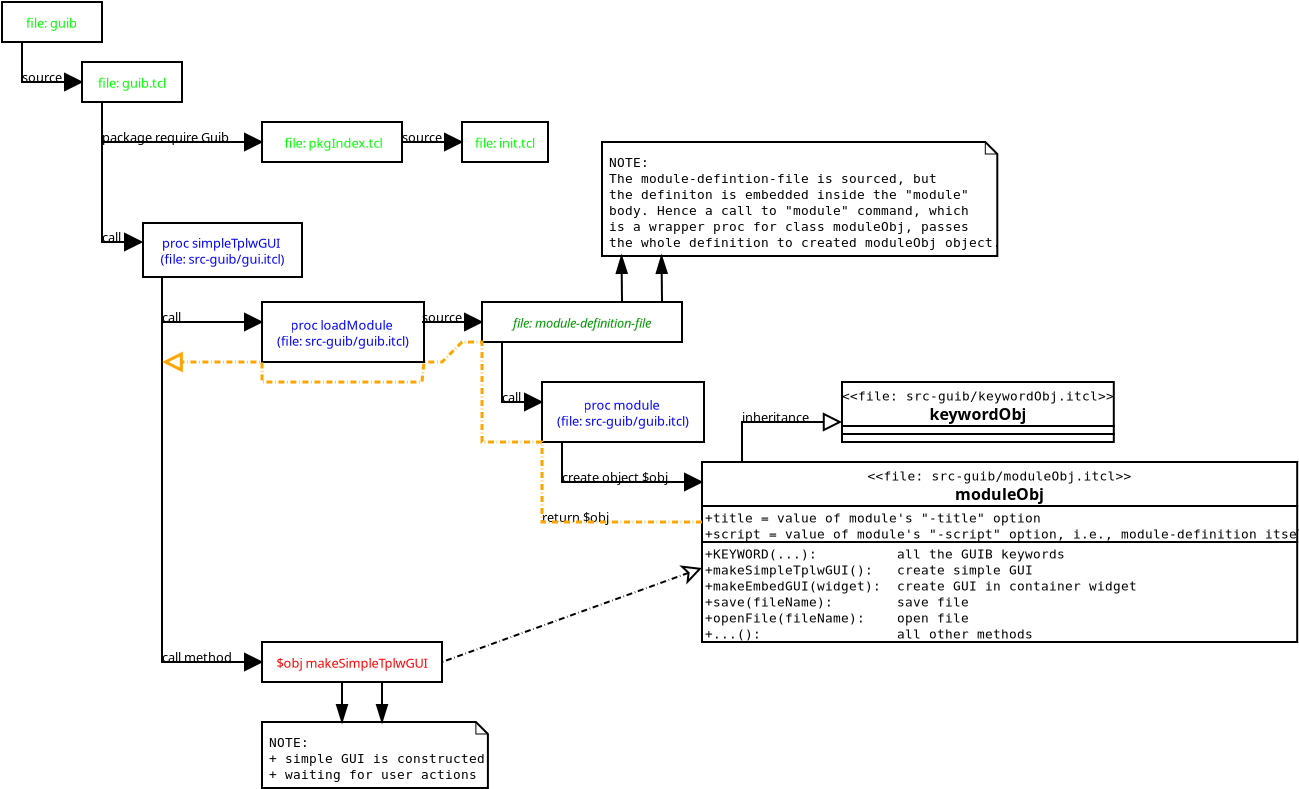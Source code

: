 <?xml version="1.0" encoding="UTF-8"?>
<dia:diagram xmlns:dia="http://www.lysator.liu.se/~alla/dia/"><dia:layer name="Background" visible="true"><dia:object type="UML - Generalization" version="0" id="O0"><dia:attribute name="obj_pos"><dia:point val="43,22"/></dia:attribute><dia:attribute name="obj_bb"><dia:rectangle val="37.95,21.2;43,25.05"/></dia:attribute><dia:attribute name="orth_points"><dia:point val="43,22"/><dia:point val="43,22"/><dia:point val="38,22"/><dia:point val="38,25"/></dia:attribute><dia:attribute name="orth_orient"><dia:enum val="1"/><dia:enum val="0"/><dia:enum val="1"/></dia:attribute><dia:attribute name="name"><dia:string>##</dia:string></dia:attribute><dia:attribute name="stereotype"><dia:string>##</dia:string></dia:attribute></dia:object><dia:object type="Standard - ZigZagLine" version="0" id="O1"><dia:attribute name="obj_pos"><dia:point val="29,22"/></dia:attribute><dia:attribute name="obj_bb"><dia:rectangle val="28.95,21.95;36.071,25.05"/></dia:attribute><dia:attribute name="orth_points"><dia:point val="29,22"/><dia:point val="29,25"/><dia:point val="36,25"/><dia:point val="36,25"/></dia:attribute><dia:attribute name="orth_orient"><dia:enum val="1"/><dia:enum val="0"/><dia:enum val="1"/></dia:attribute><dia:attribute name="end_arrow"><dia:enum val="3"/></dia:attribute><dia:attribute name="end_arrow_length"><dia:real val="0.8"/></dia:attribute><dia:attribute name="end_arrow_width"><dia:real val="0.8"/></dia:attribute></dia:object><dia:object type="Standard - ZigZagLine" version="0" id="O2"><dia:attribute name="obj_pos"><dia:point val="9,14"/></dia:attribute><dia:attribute name="obj_bb"><dia:rectangle val="8.95,13.95;14.071,17.05"/></dia:attribute><dia:attribute name="orth_points"><dia:point val="9,14"/><dia:point val="9,17"/><dia:point val="14,17"/><dia:point val="14,17"/></dia:attribute><dia:attribute name="orth_orient"><dia:enum val="1"/><dia:enum val="0"/><dia:enum val="1"/></dia:attribute><dia:attribute name="end_arrow"><dia:enum val="3"/></dia:attribute><dia:attribute name="end_arrow_length"><dia:real val="0.8"/></dia:attribute><dia:attribute name="end_arrow_width"><dia:real val="0.8"/></dia:attribute></dia:object><dia:object type="Flowchart - Box" version="0" id="O3"><dia:attribute name="obj_pos"><dia:point val="1,1"/></dia:attribute><dia:attribute name="obj_bb"><dia:rectangle val="0.95,0.95;6.05,3.05"/></dia:attribute><dia:attribute name="elem_corner"><dia:point val="1,1"/></dia:attribute><dia:attribute name="elem_width"><dia:real val="5"/></dia:attribute><dia:attribute name="elem_height"><dia:real val="2"/></dia:attribute><dia:attribute name="show_background"><dia:boolean val="true"/></dia:attribute><dia:attribute name="padding"><dia:real val="0.5"/></dia:attribute><dia:attribute name="text"><dia:composite type="text"><dia:attribute name="string"><dia:string>#file: guib#</dia:string></dia:attribute><dia:attribute name="font"><dia:font family="sans" style="0" name="Courier"/></dia:attribute><dia:attribute name="height"><dia:real val="0.8"/></dia:attribute><dia:attribute name="pos"><dia:point val="3.5,2.3"/></dia:attribute><dia:attribute name="color"><dia:color val="#00ff00"/></dia:attribute><dia:attribute name="alignment"><dia:enum val="1"/></dia:attribute></dia:composite></dia:attribute></dia:object><dia:object type="Flowchart - Box" version="0" id="O4"><dia:attribute name="obj_pos"><dia:point val="5,4"/></dia:attribute><dia:attribute name="obj_bb"><dia:rectangle val="4.95,3.95;10.05,6.05"/></dia:attribute><dia:attribute name="elem_corner"><dia:point val="5,4"/></dia:attribute><dia:attribute name="elem_width"><dia:real val="5"/></dia:attribute><dia:attribute name="elem_height"><dia:real val="2"/></dia:attribute><dia:attribute name="show_background"><dia:boolean val="true"/></dia:attribute><dia:attribute name="padding"><dia:real val="0.5"/></dia:attribute><dia:attribute name="text"><dia:composite type="text"><dia:attribute name="string"><dia:string>#file: guib.tcl#</dia:string></dia:attribute><dia:attribute name="font"><dia:font family="sans" style="0" name="Courier"/></dia:attribute><dia:attribute name="height"><dia:real val="0.8"/></dia:attribute><dia:attribute name="pos"><dia:point val="7.5,5.3"/></dia:attribute><dia:attribute name="color"><dia:color val="#00ff00"/></dia:attribute><dia:attribute name="alignment"><dia:enum val="1"/></dia:attribute></dia:composite></dia:attribute></dia:object><dia:object type="Flowchart - Box" version="0" id="O5"><dia:attribute name="obj_pos"><dia:point val="14,7"/></dia:attribute><dia:attribute name="obj_bb"><dia:rectangle val="13.95,6.95;21.05,9.05"/></dia:attribute><dia:attribute name="elem_corner"><dia:point val="14,7"/></dia:attribute><dia:attribute name="elem_width"><dia:real val="7"/></dia:attribute><dia:attribute name="elem_height"><dia:real val="2"/></dia:attribute><dia:attribute name="show_background"><dia:boolean val="true"/></dia:attribute><dia:attribute name="padding"><dia:real val="0.5"/></dia:attribute><dia:attribute name="text"><dia:composite type="text"><dia:attribute name="string"><dia:string># file: pkgIndex.tcl#</dia:string></dia:attribute><dia:attribute name="font"><dia:font family="sans" style="0" name="Courier"/></dia:attribute><dia:attribute name="height"><dia:real val="0.8"/></dia:attribute><dia:attribute name="pos"><dia:point val="17.5,8.3"/></dia:attribute><dia:attribute name="color"><dia:color val="#00ff00"/></dia:attribute><dia:attribute name="alignment"><dia:enum val="1"/></dia:attribute></dia:composite></dia:attribute></dia:object><dia:object type="Standard - Text" version="0" id="O6"><dia:attribute name="obj_pos"><dia:point val="1,2"/></dia:attribute><dia:attribute name="obj_bb"><dia:rectangle val="1,1.3;1,2.3"/></dia:attribute><dia:attribute name="text"><dia:composite type="text"><dia:attribute name="string"><dia:string>##</dia:string></dia:attribute><dia:attribute name="font"><dia:font family="sans" style="0" name="Courier"/></dia:attribute><dia:attribute name="height"><dia:real val="0.8"/></dia:attribute><dia:attribute name="pos"><dia:point val="1,2"/></dia:attribute><dia:attribute name="color"><dia:color val="#000000"/></dia:attribute><dia:attribute name="alignment"><dia:enum val="0"/></dia:attribute></dia:composite></dia:attribute><dia:connections><dia:connection handle="0" to="O3" connection="7"/></dia:connections></dia:object><dia:object type="Flowchart - Box" version="0" id="O7"><dia:attribute name="obj_pos"><dia:point val="24,7"/></dia:attribute><dia:attribute name="obj_bb"><dia:rectangle val="23.95,6.95;28.35,9.05"/></dia:attribute><dia:attribute name="elem_corner"><dia:point val="24,7"/></dia:attribute><dia:attribute name="elem_width"><dia:real val="4.3"/></dia:attribute><dia:attribute name="elem_height"><dia:real val="2"/></dia:attribute><dia:attribute name="show_background"><dia:boolean val="true"/></dia:attribute><dia:attribute name="padding"><dia:real val="0.5"/></dia:attribute><dia:attribute name="text"><dia:composite type="text"><dia:attribute name="string"><dia:string>#file: init.tcl#</dia:string></dia:attribute><dia:attribute name="font"><dia:font family="sans" style="0" name="Courier"/></dia:attribute><dia:attribute name="height"><dia:real val="0.8"/></dia:attribute><dia:attribute name="pos"><dia:point val="26.15,8.3"/></dia:attribute><dia:attribute name="color"><dia:color val="#00ff00"/></dia:attribute><dia:attribute name="alignment"><dia:enum val="1"/></dia:attribute></dia:composite></dia:attribute></dia:object><dia:object type="Standard - ZigZagLine" version="0" id="O8"><dia:attribute name="obj_pos"><dia:point val="2,3"/></dia:attribute><dia:attribute name="obj_bb"><dia:rectangle val="1.95,2.95;5.071,5.05"/></dia:attribute><dia:attribute name="orth_points"><dia:point val="2,3"/><dia:point val="2,5"/><dia:point val="5,5"/><dia:point val="5,5"/></dia:attribute><dia:attribute name="orth_orient"><dia:enum val="1"/><dia:enum val="0"/><dia:enum val="1"/></dia:attribute><dia:attribute name="end_arrow"><dia:enum val="3"/></dia:attribute><dia:attribute name="end_arrow_length"><dia:real val="0.8"/></dia:attribute><dia:attribute name="end_arrow_width"><dia:real val="0.8"/></dia:attribute></dia:object><dia:object type="Standard - ZigZagLine" version="0" id="O9"><dia:attribute name="obj_pos"><dia:point val="6,6"/></dia:attribute><dia:attribute name="obj_bb"><dia:rectangle val="5.95,5.95;14.071,8.05"/></dia:attribute><dia:attribute name="orth_points"><dia:point val="6,6"/><dia:point val="6,8"/><dia:point val="14,8"/><dia:point val="14,8"/></dia:attribute><dia:attribute name="orth_orient"><dia:enum val="1"/><dia:enum val="0"/><dia:enum val="1"/></dia:attribute><dia:attribute name="end_arrow"><dia:enum val="3"/></dia:attribute><dia:attribute name="end_arrow_length"><dia:real val="0.8"/></dia:attribute><dia:attribute name="end_arrow_width"><dia:real val="0.8"/></dia:attribute></dia:object><dia:object type="Standard - ZigZagLine" version="0" id="O10"><dia:attribute name="obj_pos"><dia:point val="6,8"/></dia:attribute><dia:attribute name="obj_bb"><dia:rectangle val="5.95,7.95;8.071,13.05"/></dia:attribute><dia:attribute name="orth_points"><dia:point val="6,8"/><dia:point val="6,13"/><dia:point val="8,13"/><dia:point val="8,13"/></dia:attribute><dia:attribute name="orth_orient"><dia:enum val="1"/><dia:enum val="0"/><dia:enum val="1"/></dia:attribute><dia:attribute name="end_arrow"><dia:enum val="3"/></dia:attribute><dia:attribute name="end_arrow_length"><dia:real val="0.8"/></dia:attribute><dia:attribute name="end_arrow_width"><dia:real val="0.8"/></dia:attribute></dia:object><dia:object type="Flowchart - Box" version="0" id="O11"><dia:attribute name="obj_pos"><dia:point val="8.05,12.05"/></dia:attribute><dia:attribute name="obj_bb"><dia:rectangle val="8,12;16.05,14.8"/></dia:attribute><dia:attribute name="elem_corner"><dia:point val="8.05,12.05"/></dia:attribute><dia:attribute name="elem_width"><dia:real val="7.95"/></dia:attribute><dia:attribute name="elem_height"><dia:real val="2.7"/></dia:attribute><dia:attribute name="show_background"><dia:boolean val="true"/></dia:attribute><dia:attribute name="padding"><dia:real val="0.5"/></dia:attribute><dia:attribute name="text"><dia:composite type="text"><dia:attribute name="string"><dia:string>#proc simpleTplwGUI 
(file: src-guib/gui.itcl)#</dia:string></dia:attribute><dia:attribute name="font"><dia:font family="sans" style="0" name="Courier"/></dia:attribute><dia:attribute name="height"><dia:real val="0.8"/></dia:attribute><dia:attribute name="pos"><dia:point val="12.025,13.3"/></dia:attribute><dia:attribute name="color"><dia:color val="#0000ff"/></dia:attribute><dia:attribute name="alignment"><dia:enum val="1"/></dia:attribute></dia:composite></dia:attribute></dia:object><dia:object type="Standard - Text" version="0" id="O12"><dia:attribute name="obj_pos"><dia:point val="2,5"/></dia:attribute><dia:attribute name="obj_bb"><dia:rectangle val="2,4.3;4.1,5.3"/></dia:attribute><dia:attribute name="text"><dia:composite type="text"><dia:attribute name="string"><dia:string>#source#</dia:string></dia:attribute><dia:attribute name="font"><dia:font family="sans" style="0" name="Courier"/></dia:attribute><dia:attribute name="height"><dia:real val="0.8"/></dia:attribute><dia:attribute name="pos"><dia:point val="2,5"/></dia:attribute><dia:attribute name="color"><dia:color val="#000000"/></dia:attribute><dia:attribute name="alignment"><dia:enum val="0"/></dia:attribute></dia:composite></dia:attribute></dia:object><dia:object type="Standard - Text" version="0" id="O13"><dia:attribute name="obj_pos"><dia:point val="21,8"/></dia:attribute><dia:attribute name="obj_bb"><dia:rectangle val="21,7.3;23.1,8.3"/></dia:attribute><dia:attribute name="text"><dia:composite type="text"><dia:attribute name="string"><dia:string>#source#</dia:string></dia:attribute><dia:attribute name="font"><dia:font family="sans" style="0" name="Courier"/></dia:attribute><dia:attribute name="height"><dia:real val="0.8"/></dia:attribute><dia:attribute name="pos"><dia:point val="21,8"/></dia:attribute><dia:attribute name="color"><dia:color val="#000000"/></dia:attribute><dia:attribute name="alignment"><dia:enum val="0"/></dia:attribute></dia:composite></dia:attribute><dia:connections><dia:connection handle="0" to="O5" connection="8"/></dia:connections></dia:object><dia:object type="Standard - Text" version="0" id="O14"><dia:attribute name="obj_pos"><dia:point val="6,8"/></dia:attribute><dia:attribute name="obj_bb"><dia:rectangle val="6,7.3;12.7,8.3"/></dia:attribute><dia:attribute name="text"><dia:composite type="text"><dia:attribute name="string"><dia:string>#package require Guib#</dia:string></dia:attribute><dia:attribute name="font"><dia:font family="sans" style="0" name="Courier"/></dia:attribute><dia:attribute name="height"><dia:real val="0.8"/></dia:attribute><dia:attribute name="pos"><dia:point val="6,8"/></dia:attribute><dia:attribute name="color"><dia:color val="#000000"/></dia:attribute><dia:attribute name="alignment"><dia:enum val="0"/></dia:attribute></dia:composite></dia:attribute></dia:object><dia:object type="Standard - Text" version="0" id="O15"><dia:attribute name="obj_pos"><dia:point val="6,13"/></dia:attribute><dia:attribute name="obj_bb"><dia:rectangle val="6,12.3;7,13.3"/></dia:attribute><dia:attribute name="text"><dia:composite type="text"><dia:attribute name="string"><dia:string>#call#</dia:string></dia:attribute><dia:attribute name="font"><dia:font family="sans" style="0" name="Courier"/></dia:attribute><dia:attribute name="height"><dia:real val="0.8"/></dia:attribute><dia:attribute name="pos"><dia:point val="6,13"/></dia:attribute><dia:attribute name="color"><dia:color val="#000000"/></dia:attribute><dia:attribute name="alignment"><dia:enum val="0"/></dia:attribute></dia:composite></dia:attribute></dia:object><dia:object type="Flowchart - Box" version="0" id="O16"><dia:attribute name="obj_pos"><dia:point val="14,16"/></dia:attribute><dia:attribute name="obj_bb"><dia:rectangle val="13.95,15.95;22.15,19.05"/></dia:attribute><dia:attribute name="elem_corner"><dia:point val="14,16"/></dia:attribute><dia:attribute name="elem_width"><dia:real val="8.1"/></dia:attribute><dia:attribute name="elem_height"><dia:real val="3"/></dia:attribute><dia:attribute name="show_background"><dia:boolean val="true"/></dia:attribute><dia:attribute name="padding"><dia:real val="0.5"/></dia:attribute><dia:attribute name="text"><dia:composite type="text"><dia:attribute name="string"><dia:string>#proc loadModule 
(file: src-guib/guib.itcl)#</dia:string></dia:attribute><dia:attribute name="font"><dia:font family="sans" style="0" name="Courier"/></dia:attribute><dia:attribute name="height"><dia:real val="0.8"/></dia:attribute><dia:attribute name="pos"><dia:point val="18.05,17.4"/></dia:attribute><dia:attribute name="color"><dia:color val="#0000ff"/></dia:attribute><dia:attribute name="alignment"><dia:enum val="1"/></dia:attribute></dia:composite></dia:attribute></dia:object><dia:object type="Standard - Text" version="0" id="O17"><dia:attribute name="obj_pos"><dia:point val="9,17"/></dia:attribute><dia:attribute name="obj_bb"><dia:rectangle val="9,16.3;10,17.3"/></dia:attribute><dia:attribute name="text"><dia:composite type="text"><dia:attribute name="string"><dia:string>#call#</dia:string></dia:attribute><dia:attribute name="font"><dia:font family="sans" style="0" name="Courier"/></dia:attribute><dia:attribute name="height"><dia:real val="0.8"/></dia:attribute><dia:attribute name="pos"><dia:point val="9,17"/></dia:attribute><dia:attribute name="color"><dia:color val="#000000"/></dia:attribute><dia:attribute name="alignment"><dia:enum val="0"/></dia:attribute></dia:composite></dia:attribute></dia:object><dia:object type="Flowchart - Box" version="0" id="O18"><dia:attribute name="obj_pos"><dia:point val="25,16"/></dia:attribute><dia:attribute name="obj_bb"><dia:rectangle val="24.95,15.95;35.05,18.05"/></dia:attribute><dia:attribute name="elem_corner"><dia:point val="25,16"/></dia:attribute><dia:attribute name="elem_width"><dia:real val="10"/></dia:attribute><dia:attribute name="elem_height"><dia:real val="2"/></dia:attribute><dia:attribute name="show_background"><dia:boolean val="true"/></dia:attribute><dia:attribute name="padding"><dia:real val="0.5"/></dia:attribute><dia:attribute name="text"><dia:composite type="text"><dia:attribute name="string"><dia:string>#file: module-definition-file#</dia:string></dia:attribute><dia:attribute name="font"><dia:font family="sans" style="8" name="Courier"/></dia:attribute><dia:attribute name="height"><dia:real val="0.8"/></dia:attribute><dia:attribute name="pos"><dia:point val="30,17.3"/></dia:attribute><dia:attribute name="color"><dia:color val="#009900"/></dia:attribute><dia:attribute name="alignment"><dia:enum val="1"/></dia:attribute></dia:composite></dia:attribute></dia:object><dia:object type="Standard - ZigZagLine" version="0" id="O19"><dia:attribute name="obj_pos"><dia:point val="26,18"/></dia:attribute><dia:attribute name="obj_bb"><dia:rectangle val="25.95,17.95;28.071,21.05"/></dia:attribute><dia:attribute name="orth_points"><dia:point val="26,18"/><dia:point val="26,21"/><dia:point val="28,21"/><dia:point val="28,21"/></dia:attribute><dia:attribute name="orth_orient"><dia:enum val="1"/><dia:enum val="0"/><dia:enum val="1"/></dia:attribute><dia:attribute name="end_arrow"><dia:enum val="3"/></dia:attribute><dia:attribute name="end_arrow_length"><dia:real val="0.8"/></dia:attribute><dia:attribute name="end_arrow_width"><dia:real val="0.8"/></dia:attribute></dia:object><dia:object type="Standard - Text" version="0" id="O20"><dia:attribute name="obj_pos"><dia:point val="26,21"/></dia:attribute><dia:attribute name="obj_bb"><dia:rectangle val="26,20.3;27,21.3"/></dia:attribute><dia:attribute name="text"><dia:composite type="text"><dia:attribute name="string"><dia:string>#call#</dia:string></dia:attribute><dia:attribute name="font"><dia:font family="sans" style="0" name="Courier"/></dia:attribute><dia:attribute name="height"><dia:real val="0.8"/></dia:attribute><dia:attribute name="pos"><dia:point val="26,21"/></dia:attribute><dia:attribute name="color"><dia:color val="#000000"/></dia:attribute><dia:attribute name="alignment"><dia:enum val="0"/></dia:attribute></dia:composite></dia:attribute></dia:object><dia:object type="Flowchart - Box" version="0" id="O21"><dia:attribute name="obj_pos"><dia:point val="28,20"/></dia:attribute><dia:attribute name="obj_bb"><dia:rectangle val="27.95,19.95;36.15,23.05"/></dia:attribute><dia:attribute name="elem_corner"><dia:point val="28,20"/></dia:attribute><dia:attribute name="elem_width"><dia:real val="8.1"/></dia:attribute><dia:attribute name="elem_height"><dia:real val="3"/></dia:attribute><dia:attribute name="show_background"><dia:boolean val="true"/></dia:attribute><dia:attribute name="padding"><dia:real val="0.5"/></dia:attribute><dia:attribute name="text"><dia:composite type="text"><dia:attribute name="string"><dia:string>#proc module 
(file: src-guib/guib.itcl)#</dia:string></dia:attribute><dia:attribute name="font"><dia:font family="sans" style="0" name="Courier"/></dia:attribute><dia:attribute name="height"><dia:real val="0.8"/></dia:attribute><dia:attribute name="pos"><dia:point val="32.05,21.4"/></dia:attribute><dia:attribute name="color"><dia:color val="#0000ff"/></dia:attribute><dia:attribute name="alignment"><dia:enum val="1"/></dia:attribute></dia:composite></dia:attribute></dia:object><dia:object type="UML - Class" version="0" id="O22"><dia:attribute name="obj_pos"><dia:point val="36,24"/></dia:attribute><dia:attribute name="obj_bb"><dia:rectangle val="35.95,23.95;63.25,33.05"/></dia:attribute><dia:attribute name="elem_corner"><dia:point val="36,24"/></dia:attribute><dia:attribute name="elem_width"><dia:real val="27.2"/></dia:attribute><dia:attribute name="elem_height"><dia:real val="9"/></dia:attribute><dia:attribute name="name"><dia:string>#moduleObj#</dia:string></dia:attribute><dia:attribute name="stereotype"><dia:string>#file: src-guib/moduleObj.itcl#</dia:string></dia:attribute><dia:attribute name="comment"><dia:string>##</dia:string></dia:attribute><dia:attribute name="abstract"><dia:boolean val="false"/></dia:attribute><dia:attribute name="suppress_attributes"><dia:boolean val="false"/></dia:attribute><dia:attribute name="suppress_operations"><dia:boolean val="false"/></dia:attribute><dia:attribute name="visible_attributes"><dia:boolean val="true"/></dia:attribute><dia:attribute name="visible_operations"><dia:boolean val="true"/></dia:attribute><dia:attribute name="visible_comments"><dia:boolean val="false"/></dia:attribute><dia:attribute name="foreground_color"><dia:color val="#000000"/></dia:attribute><dia:attribute name="background_color"><dia:color val="#ffffff"/></dia:attribute><dia:attribute name="normal_font"><dia:font family="monospace" style="0" name="Courier"/></dia:attribute><dia:attribute name="abstract_font"><dia:font family="monospace" style="88" name="Courier"/></dia:attribute><dia:attribute name="polymorphic_font"><dia:font family="monospace" style="8" name="Courier"/></dia:attribute><dia:attribute name="classname_font"><dia:font family="sans" style="80" name="Courier"/></dia:attribute><dia:attribute name="abstract_classname_font"><dia:font family="sans" style="88" name="Courier"/></dia:attribute><dia:attribute name="comment_font"><dia:font family="sans" style="8" name="Courier"/></dia:attribute><dia:attribute name="font_height"><dia:real val="0.8"/></dia:attribute><dia:attribute name="polymorphic_font_height"><dia:real val="0.8"/></dia:attribute><dia:attribute name="abstract_font_height"><dia:real val="0.8"/></dia:attribute><dia:attribute name="classname_font_height"><dia:real val="1"/></dia:attribute><dia:attribute name="abstract_classname_font_height"><dia:real val="1"/></dia:attribute><dia:attribute name="comment_font_height"><dia:real val="1"/></dia:attribute><dia:attribute name="attributes"><dia:composite type="umlattribute"><dia:attribute name="name"><dia:string>#title#</dia:string></dia:attribute><dia:attribute name="type"><dia:string>##</dia:string></dia:attribute><dia:attribute name="value"><dia:string>#value of module's &quot;-title&quot; option#</dia:string></dia:attribute><dia:attribute name="comment"><dia:string>##</dia:string></dia:attribute><dia:attribute name="visibility"><dia:enum val="0"/></dia:attribute><dia:attribute name="abstract"><dia:boolean val="false"/></dia:attribute><dia:attribute name="class_scope"><dia:boolean val="false"/></dia:attribute></dia:composite><dia:composite type="umlattribute"><dia:attribute name="name"><dia:string>#script#</dia:string></dia:attribute><dia:attribute name="type"><dia:string>##</dia:string></dia:attribute><dia:attribute name="value"><dia:string>#value of module's &quot;-script&quot; option, i.e., module-definition itself#</dia:string></dia:attribute><dia:attribute name="comment"><dia:string>##</dia:string></dia:attribute><dia:attribute name="visibility"><dia:enum val="0"/></dia:attribute><dia:attribute name="abstract"><dia:boolean val="false"/></dia:attribute><dia:attribute name="class_scope"><dia:boolean val="false"/></dia:attribute></dia:composite></dia:attribute><dia:attribute name="operations"><dia:composite type="umloperation"><dia:attribute name="name"><dia:string>#KEYWORD#</dia:string></dia:attribute><dia:attribute name="stereotype"><dia:string>##</dia:string></dia:attribute><dia:attribute name="type"><dia:string>#         all the GUIB keywords#</dia:string></dia:attribute><dia:attribute name="visibility"><dia:enum val="0"/></dia:attribute><dia:attribute name="comment"><dia:string>#all the GUIB keywords#</dia:string></dia:attribute><dia:attribute name="abstract"><dia:boolean val="false"/></dia:attribute><dia:attribute name="inheritance_type"><dia:enum val="2"/></dia:attribute><dia:attribute name="query"><dia:boolean val="false"/></dia:attribute><dia:attribute name="class_scope"><dia:boolean val="false"/></dia:attribute><dia:attribute name="parameters"><dia:composite type="umlparameter"><dia:attribute name="name"><dia:string>#...#</dia:string></dia:attribute><dia:attribute name="type"><dia:string>##</dia:string></dia:attribute><dia:attribute name="value"><dia:string>##</dia:string></dia:attribute><dia:attribute name="comment"><dia:string>##</dia:string></dia:attribute><dia:attribute name="kind"><dia:enum val="0"/></dia:attribute></dia:composite></dia:attribute></dia:composite><dia:composite type="umloperation"><dia:attribute name="name"><dia:string>#makeSimpleTplwGUI#</dia:string></dia:attribute><dia:attribute name="stereotype"><dia:string>##</dia:string></dia:attribute><dia:attribute name="type"><dia:string>#  create simple GUI#</dia:string></dia:attribute><dia:attribute name="visibility"><dia:enum val="0"/></dia:attribute><dia:attribute name="comment"><dia:string>##</dia:string></dia:attribute><dia:attribute name="abstract"><dia:boolean val="false"/></dia:attribute><dia:attribute name="inheritance_type"><dia:enum val="2"/></dia:attribute><dia:attribute name="query"><dia:boolean val="false"/></dia:attribute><dia:attribute name="class_scope"><dia:boolean val="false"/></dia:attribute><dia:attribute name="parameters"/></dia:composite><dia:composite type="umloperation"><dia:attribute name="name"><dia:string>#makeEmbedGUI#</dia:string></dia:attribute><dia:attribute name="stereotype"><dia:string>##</dia:string></dia:attribute><dia:attribute name="type"><dia:string># create GUI in container widget#</dia:string></dia:attribute><dia:attribute name="visibility"><dia:enum val="0"/></dia:attribute><dia:attribute name="comment"><dia:string>##</dia:string></dia:attribute><dia:attribute name="abstract"><dia:boolean val="false"/></dia:attribute><dia:attribute name="inheritance_type"><dia:enum val="2"/></dia:attribute><dia:attribute name="query"><dia:boolean val="false"/></dia:attribute><dia:attribute name="class_scope"><dia:boolean val="false"/></dia:attribute><dia:attribute name="parameters"><dia:composite type="umlparameter"><dia:attribute name="name"><dia:string>#widget#</dia:string></dia:attribute><dia:attribute name="type"><dia:string>##</dia:string></dia:attribute><dia:attribute name="value"><dia:string>##</dia:string></dia:attribute><dia:attribute name="comment"><dia:string>##</dia:string></dia:attribute><dia:attribute name="kind"><dia:enum val="0"/></dia:attribute></dia:composite></dia:attribute></dia:composite><dia:composite type="umloperation"><dia:attribute name="name"><dia:string>#save#</dia:string></dia:attribute><dia:attribute name="stereotype"><dia:string>##</dia:string></dia:attribute><dia:attribute name="type"><dia:string>#       save file#</dia:string></dia:attribute><dia:attribute name="visibility"><dia:enum val="0"/></dia:attribute><dia:attribute name="comment"><dia:string>##</dia:string></dia:attribute><dia:attribute name="abstract"><dia:boolean val="false"/></dia:attribute><dia:attribute name="inheritance_type"><dia:enum val="2"/></dia:attribute><dia:attribute name="query"><dia:boolean val="false"/></dia:attribute><dia:attribute name="class_scope"><dia:boolean val="false"/></dia:attribute><dia:attribute name="parameters"><dia:composite type="umlparameter"><dia:attribute name="name"><dia:string>#fileName#</dia:string></dia:attribute><dia:attribute name="type"><dia:string>##</dia:string></dia:attribute><dia:attribute name="value"><dia:string>##</dia:string></dia:attribute><dia:attribute name="comment"><dia:string>##</dia:string></dia:attribute><dia:attribute name="kind"><dia:enum val="0"/></dia:attribute></dia:composite></dia:attribute></dia:composite><dia:composite type="umloperation"><dia:attribute name="name"><dia:string>#openFile#</dia:string></dia:attribute><dia:attribute name="stereotype"><dia:string>##</dia:string></dia:attribute><dia:attribute name="type"><dia:string>#   open file#</dia:string></dia:attribute><dia:attribute name="visibility"><dia:enum val="0"/></dia:attribute><dia:attribute name="comment"><dia:string>##</dia:string></dia:attribute><dia:attribute name="abstract"><dia:boolean val="false"/></dia:attribute><dia:attribute name="inheritance_type"><dia:enum val="2"/></dia:attribute><dia:attribute name="query"><dia:boolean val="false"/></dia:attribute><dia:attribute name="class_scope"><dia:boolean val="false"/></dia:attribute><dia:attribute name="parameters"><dia:composite type="umlparameter"><dia:attribute name="name"><dia:string>#fileName#</dia:string></dia:attribute><dia:attribute name="type"><dia:string>##</dia:string></dia:attribute><dia:attribute name="value"><dia:string>##</dia:string></dia:attribute><dia:attribute name="comment"><dia:string>##</dia:string></dia:attribute><dia:attribute name="kind"><dia:enum val="0"/></dia:attribute></dia:composite></dia:attribute></dia:composite><dia:composite type="umloperation"><dia:attribute name="name"><dia:string>#...#</dia:string></dia:attribute><dia:attribute name="stereotype"><dia:string>##</dia:string></dia:attribute><dia:attribute name="type"><dia:string>#                all other methods#</dia:string></dia:attribute><dia:attribute name="visibility"><dia:enum val="0"/></dia:attribute><dia:attribute name="comment"><dia:string>##</dia:string></dia:attribute><dia:attribute name="abstract"><dia:boolean val="false"/></dia:attribute><dia:attribute name="inheritance_type"><dia:enum val="2"/></dia:attribute><dia:attribute name="query"><dia:boolean val="false"/></dia:attribute><dia:attribute name="class_scope"><dia:boolean val="false"/></dia:attribute><dia:attribute name="parameters"/></dia:composite></dia:attribute><dia:attribute name="template"><dia:boolean val="false"/></dia:attribute><dia:attribute name="templates"/></dia:object><dia:object type="Standard - Text" version="0" id="O23"><dia:attribute name="obj_pos"><dia:point val="29,25"/></dia:attribute><dia:attribute name="obj_bb"><dia:rectangle val="29,24.3;34.75,25.3"/></dia:attribute><dia:attribute name="text"><dia:composite type="text"><dia:attribute name="string"><dia:string>#create object $obj#</dia:string></dia:attribute><dia:attribute name="font"><dia:font family="sans" style="0" name="Courier"/></dia:attribute><dia:attribute name="height"><dia:real val="0.8"/></dia:attribute><dia:attribute name="pos"><dia:point val="29,25"/></dia:attribute><dia:attribute name="color"><dia:color val="#000000"/></dia:attribute><dia:attribute name="alignment"><dia:enum val="0"/></dia:attribute></dia:composite></dia:attribute></dia:object><dia:object type="Standard - ZigZagLine" version="0" id="O24"><dia:attribute name="obj_pos"><dia:point val="9,17"/></dia:attribute><dia:attribute name="obj_bb"><dia:rectangle val="8.95,16.95;14.071,34.05"/></dia:attribute><dia:attribute name="orth_points"><dia:point val="9,17"/><dia:point val="9,34"/><dia:point val="14,34"/><dia:point val="14,34"/></dia:attribute><dia:attribute name="orth_orient"><dia:enum val="1"/><dia:enum val="0"/><dia:enum val="1"/></dia:attribute><dia:attribute name="end_arrow"><dia:enum val="3"/></dia:attribute><dia:attribute name="end_arrow_length"><dia:real val="0.8"/></dia:attribute><dia:attribute name="end_arrow_width"><dia:real val="0.8"/></dia:attribute><dia:connections><dia:connection handle="1" to="O27" connection="7"/></dia:connections></dia:object><dia:object type="UML - Class" version="0" id="O25"><dia:attribute name="obj_pos"><dia:point val="43,20"/></dia:attribute><dia:attribute name="obj_bb"><dia:rectangle val="42.95,19.95;55.55,23.05"/></dia:attribute><dia:attribute name="elem_corner"><dia:point val="43,20"/></dia:attribute><dia:attribute name="elem_width"><dia:real val="12.5"/></dia:attribute><dia:attribute name="elem_height"><dia:real val="3"/></dia:attribute><dia:attribute name="name"><dia:string>#keywordObj#</dia:string></dia:attribute><dia:attribute name="stereotype"><dia:string>#file: src-guib/keywordObj.itcl#</dia:string></dia:attribute><dia:attribute name="comment"><dia:string>##</dia:string></dia:attribute><dia:attribute name="abstract"><dia:boolean val="false"/></dia:attribute><dia:attribute name="suppress_attributes"><dia:boolean val="false"/></dia:attribute><dia:attribute name="suppress_operations"><dia:boolean val="false"/></dia:attribute><dia:attribute name="visible_attributes"><dia:boolean val="true"/></dia:attribute><dia:attribute name="visible_operations"><dia:boolean val="true"/></dia:attribute><dia:attribute name="visible_comments"><dia:boolean val="false"/></dia:attribute><dia:attribute name="foreground_color"><dia:color val="#000000"/></dia:attribute><dia:attribute name="background_color"><dia:color val="#ffffff"/></dia:attribute><dia:attribute name="normal_font"><dia:font family="monospace" style="0" name="Courier"/></dia:attribute><dia:attribute name="abstract_font"><dia:font family="monospace" style="88" name="Courier"/></dia:attribute><dia:attribute name="polymorphic_font"><dia:font family="monospace" style="8" name="Courier"/></dia:attribute><dia:attribute name="classname_font"><dia:font family="sans" style="80" name="Courier"/></dia:attribute><dia:attribute name="abstract_classname_font"><dia:font family="sans" style="88" name="Courier"/></dia:attribute><dia:attribute name="comment_font"><dia:font family="sans" style="8" name="Courier"/></dia:attribute><dia:attribute name="font_height"><dia:real val="0.8"/></dia:attribute><dia:attribute name="polymorphic_font_height"><dia:real val="0.8"/></dia:attribute><dia:attribute name="abstract_font_height"><dia:real val="0.8"/></dia:attribute><dia:attribute name="classname_font_height"><dia:real val="1"/></dia:attribute><dia:attribute name="abstract_classname_font_height"><dia:real val="1"/></dia:attribute><dia:attribute name="comment_font_height"><dia:real val="1"/></dia:attribute><dia:attribute name="attributes"/><dia:attribute name="operations"/><dia:attribute name="template"><dia:boolean val="false"/></dia:attribute><dia:attribute name="templates"/></dia:object><dia:object type="Standard - Text" version="0" id="O26"><dia:attribute name="obj_pos"><dia:point val="9,34"/></dia:attribute><dia:attribute name="obj_bb"><dia:rectangle val="9,33.3;12.6,34.3"/></dia:attribute><dia:attribute name="text"><dia:composite type="text"><dia:attribute name="string"><dia:string>#call method#</dia:string></dia:attribute><dia:attribute name="font"><dia:font family="sans" style="0" name="Courier"/></dia:attribute><dia:attribute name="height"><dia:real val="0.8"/></dia:attribute><dia:attribute name="pos"><dia:point val="9,34"/></dia:attribute><dia:attribute name="color"><dia:color val="#000000"/></dia:attribute><dia:attribute name="alignment"><dia:enum val="0"/></dia:attribute></dia:composite></dia:attribute></dia:object><dia:object type="Flowchart - Box" version="0" id="O27"><dia:attribute name="obj_pos"><dia:point val="14,33"/></dia:attribute><dia:attribute name="obj_bb"><dia:rectangle val="13.95,32.95;23.05,35.05"/></dia:attribute><dia:attribute name="elem_corner"><dia:point val="14,33"/></dia:attribute><dia:attribute name="elem_width"><dia:real val="9"/></dia:attribute><dia:attribute name="elem_height"><dia:real val="2"/></dia:attribute><dia:attribute name="show_background"><dia:boolean val="true"/></dia:attribute><dia:attribute name="padding"><dia:real val="0.5"/></dia:attribute><dia:attribute name="text"><dia:composite type="text"><dia:attribute name="string"><dia:string>#$obj makeSimpleTplwGUI#</dia:string></dia:attribute><dia:attribute name="font"><dia:font family="sans" style="0" name="Courier"/></dia:attribute><dia:attribute name="height"><dia:real val="0.8"/></dia:attribute><dia:attribute name="pos"><dia:point val="18.5,34.3"/></dia:attribute><dia:attribute name="color"><dia:color val="#ff0000"/></dia:attribute><dia:attribute name="alignment"><dia:enum val="1"/></dia:attribute></dia:composite></dia:attribute></dia:object><dia:object type="Standard - Text" version="0" id="O28"><dia:attribute name="obj_pos"><dia:point val="38,22"/></dia:attribute><dia:attribute name="obj_bb"><dia:rectangle val="38,21.3;41.5,22.3"/></dia:attribute><dia:attribute name="text"><dia:composite type="text"><dia:attribute name="string"><dia:string>#inheritance#</dia:string></dia:attribute><dia:attribute name="font"><dia:font family="sans" style="0" name="Courier"/></dia:attribute><dia:attribute name="height"><dia:real val="0.8"/></dia:attribute><dia:attribute name="pos"><dia:point val="38,22"/></dia:attribute><dia:attribute name="color"><dia:color val="#000000"/></dia:attribute><dia:attribute name="alignment"><dia:enum val="0"/></dia:attribute></dia:composite></dia:attribute></dia:object><dia:object type="Standard - Text" version="0" id="O29"><dia:attribute name="obj_pos"><dia:point val="28,27"/></dia:attribute><dia:attribute name="obj_bb"><dia:rectangle val="28,26.3;31.55,27.3"/></dia:attribute><dia:attribute name="text"><dia:composite type="text"><dia:attribute name="string"><dia:string>#return $obj#</dia:string></dia:attribute><dia:attribute name="font"><dia:font family="sans" style="0" name="Courier"/></dia:attribute><dia:attribute name="height"><dia:real val="0.8"/></dia:attribute><dia:attribute name="pos"><dia:point val="28,27"/></dia:attribute><dia:attribute name="color"><dia:color val="#000000"/></dia:attribute><dia:attribute name="alignment"><dia:enum val="0"/></dia:attribute></dia:composite></dia:attribute></dia:object><dia:object type="Standard - PolyLine" version="0" id="O30"><dia:attribute name="obj_pos"><dia:point val="36,27"/></dia:attribute><dia:attribute name="obj_bb"><dia:rectangle val="8.925,17.925;36.075,27.075"/></dia:attribute><dia:attribute name="poly_points"><dia:point val="36,27"/><dia:point val="28,27"/><dia:point val="28,23"/><dia:point val="25,23"/><dia:point val="25,18"/><dia:point val="24,18"/><dia:point val="23,19"/><dia:point val="22.1,19"/><dia:point val="22,20"/><dia:point val="14,20"/><dia:point val="14,19"/><dia:point val="9,19"/></dia:attribute><dia:attribute name="line_color"><dia:color val="#ffa500"/></dia:attribute><dia:attribute name="line_width"><dia:real val="0.15"/></dia:attribute><dia:attribute name="line_style"><dia:enum val="2"/></dia:attribute><dia:attribute name="dashlength"><dia:real val="0.3"/></dia:attribute><dia:attribute name="end_arrow"><dia:enum val="12"/></dia:attribute><dia:attribute name="end_arrow_length"><dia:real val="0.8"/></dia:attribute><dia:attribute name="end_arrow_width"><dia:real val="0.8"/></dia:attribute><dia:connections><dia:connection handle="2" to="O21" connection="11"/><dia:connection handle="4" to="O18" connection="11"/><dia:connection handle="7" to="O16" connection="15"/><dia:connection handle="10" to="O16" connection="11"/></dia:connections></dia:object><dia:object type="Standard - Line" version="0" id="O31"><dia:attribute name="obj_pos"><dia:point val="21,8"/></dia:attribute><dia:attribute name="obj_bb"><dia:rectangle val="20.95,7.2;24.05,8.8"/></dia:attribute><dia:attribute name="conn_endpoints"><dia:point val="21,8"/><dia:point val="24,8"/></dia:attribute><dia:attribute name="numcp"><dia:int val="1"/></dia:attribute><dia:attribute name="end_arrow"><dia:enum val="3"/></dia:attribute><dia:attribute name="end_arrow_length"><dia:real val="0.8"/></dia:attribute><dia:attribute name="end_arrow_width"><dia:real val="0.8"/></dia:attribute><dia:connections><dia:connection handle="0" to="O5" connection="8"/></dia:connections></dia:object><dia:object type="Standard - Line" version="0" id="O32"><dia:attribute name="obj_pos"><dia:point val="22,17"/></dia:attribute><dia:attribute name="obj_bb"><dia:rectangle val="21.95,16.2;25.05,17.8"/></dia:attribute><dia:attribute name="conn_endpoints"><dia:point val="22,17"/><dia:point val="25,17"/></dia:attribute><dia:attribute name="numcp"><dia:int val="1"/></dia:attribute><dia:attribute name="end_arrow"><dia:enum val="3"/></dia:attribute><dia:attribute name="end_arrow_length"><dia:real val="0.8"/></dia:attribute><dia:attribute name="end_arrow_width"><dia:real val="0.8"/></dia:attribute><dia:connections><dia:connection handle="1" to="O18" connection="7"/></dia:connections></dia:object><dia:object type="Standard - Text" version="0" id="O33"><dia:attribute name="obj_pos"><dia:point val="22,17"/></dia:attribute><dia:attribute name="obj_bb"><dia:rectangle val="22,16.3;24.1,17.3"/></dia:attribute><dia:attribute name="text"><dia:composite type="text"><dia:attribute name="string"><dia:string>#source#</dia:string></dia:attribute><dia:attribute name="font"><dia:font family="sans" style="0" name="Courier"/></dia:attribute><dia:attribute name="height"><dia:real val="0.8"/></dia:attribute><dia:attribute name="pos"><dia:point val="22,17"/></dia:attribute><dia:attribute name="color"><dia:color val="#000000"/></dia:attribute><dia:attribute name="alignment"><dia:enum val="0"/></dia:attribute></dia:composite></dia:attribute></dia:object><dia:object type="UML - Note" version="0" id="O34"><dia:attribute name="obj_pos"><dia:point val="14,37"/></dia:attribute><dia:attribute name="obj_bb"><dia:rectangle val="13.95,36.95;24.4,40.35"/></dia:attribute><dia:attribute name="elem_corner"><dia:point val="14,37"/></dia:attribute><dia:attribute name="elem_width"><dia:real val="10.35"/></dia:attribute><dia:attribute name="elem_height"><dia:real val="3.3"/></dia:attribute><dia:attribute name="text"><dia:composite type="text"><dia:attribute name="string"><dia:string>#NOTE: 
+ simple GUI is constructed
+ waiting for user actions#</dia:string></dia:attribute><dia:attribute name="font"><dia:font family="monospace" style="0" name="Courier"/></dia:attribute><dia:attribute name="height"><dia:real val="0.8"/></dia:attribute><dia:attribute name="pos"><dia:point val="14.35,38.25"/></dia:attribute><dia:attribute name="color"><dia:color val="#000000"/></dia:attribute><dia:attribute name="alignment"><dia:enum val="0"/></dia:attribute></dia:composite></dia:attribute></dia:object><dia:object type="UML - Message" version="0" id="O35"><dia:attribute name="obj_pos"><dia:point val="18,35"/></dia:attribute><dia:attribute name="obj_bb"><dia:rectangle val="17.6,34.95;18.4,37.05"/></dia:attribute><dia:attribute name="conn_endpoints"><dia:point val="18,35"/><dia:point val="18,37"/></dia:attribute><dia:attribute name="text"><dia:string>##</dia:string></dia:attribute><dia:attribute name="type"><dia:enum val="0"/></dia:attribute><dia:attribute name="text_pos"><dia:point val="18,36"/></dia:attribute></dia:object><dia:object type="UML - Message" version="0" id="O36"><dia:attribute name="obj_pos"><dia:point val="20,35"/></dia:attribute><dia:attribute name="obj_bb"><dia:rectangle val="19.6,34.95;20.913,37.05"/></dia:attribute><dia:attribute name="conn_endpoints"><dia:point val="20,35"/><dia:point val="20,37"/></dia:attribute><dia:attribute name="text"><dia:string>##</dia:string></dia:attribute><dia:attribute name="type"><dia:enum val="0"/></dia:attribute><dia:attribute name="text_pos"><dia:point val="20.913,36"/></dia:attribute></dia:object><dia:object type="Standard - Line" version="0" id="O37"><dia:attribute name="obj_pos"><dia:point val="36,29.3"/></dia:attribute><dia:attribute name="obj_bb"><dia:rectangle val="22.936,28.531;36.319,34.064"/></dia:attribute><dia:attribute name="conn_endpoints"><dia:point val="36,29.3"/><dia:point val="23,34"/></dia:attribute><dia:attribute name="numcp"><dia:int val="1"/></dia:attribute><dia:attribute name="line_style"><dia:enum val="2"/></dia:attribute><dia:attribute name="start_arrow"><dia:enum val="23"/></dia:attribute><dia:attribute name="start_arrow_length"><dia:real val="0.8"/></dia:attribute><dia:attribute name="start_arrow_width"><dia:real val="0.8"/></dia:attribute><dia:attribute name="dashlength"><dia:real val="0.3"/></dia:attribute><dia:connections><dia:connection handle="0" to="O22" connection="14"/><dia:connection handle="1" to="O27" connection="8"/></dia:connections></dia:object><dia:object type="UML - Note" version="0" id="O38"><dia:attribute name="obj_pos"><dia:point val="31,8"/></dia:attribute><dia:attribute name="obj_bb"><dia:rectangle val="30.95,7.95;49.1,13.75"/></dia:attribute><dia:attribute name="elem_corner"><dia:point val="31,8"/></dia:attribute><dia:attribute name="elem_width"><dia:real val="18.05"/></dia:attribute><dia:attribute name="elem_height"><dia:real val="5.7"/></dia:attribute><dia:attribute name="text"><dia:composite type="text"><dia:attribute name="string"><dia:string>#NOTE:
The module-defintion-file is sourced, but 
the definiton is embedded inside the &quot;module&quot;
body. Hence a call to &quot;module&quot; command, which
is a wrapper proc for class moduleObj, passes
the whole definition to created moduleObj object.#</dia:string></dia:attribute><dia:attribute name="font"><dia:font family="monospace" style="0" name="Courier"/></dia:attribute><dia:attribute name="height"><dia:real val="0.8"/></dia:attribute><dia:attribute name="pos"><dia:point val="31.35,9.25"/></dia:attribute><dia:attribute name="color"><dia:color val="#000000"/></dia:attribute><dia:attribute name="alignment"><dia:enum val="0"/></dia:attribute></dia:composite></dia:attribute></dia:object><dia:object type="UML - Message" version="0" id="O39"><dia:attribute name="obj_pos"><dia:point val="32,16"/></dia:attribute><dia:attribute name="obj_bb"><dia:rectangle val="31.577,13.646;32.378,16.05"/></dia:attribute><dia:attribute name="conn_endpoints"><dia:point val="32,16"/><dia:point val="31.977,13.7"/></dia:attribute><dia:attribute name="text"><dia:string>##</dia:string></dia:attribute><dia:attribute name="type"><dia:enum val="0"/></dia:attribute><dia:attribute name="text_pos"><dia:point val="31.989,14.85"/></dia:attribute></dia:object><dia:object type="UML - Message" version="0" id="O40"><dia:attribute name="obj_pos"><dia:point val="34,16"/></dia:attribute><dia:attribute name="obj_bb"><dia:rectangle val="33.577,13.646;34.378,16.05"/></dia:attribute><dia:attribute name="conn_endpoints"><dia:point val="34,16"/><dia:point val="33.977,13.7"/></dia:attribute><dia:attribute name="text"><dia:string>##</dia:string></dia:attribute><dia:attribute name="type"><dia:enum val="0"/></dia:attribute><dia:attribute name="text_pos"><dia:point val="33.989,14.85"/></dia:attribute></dia:object></dia:layer></dia:diagram>
